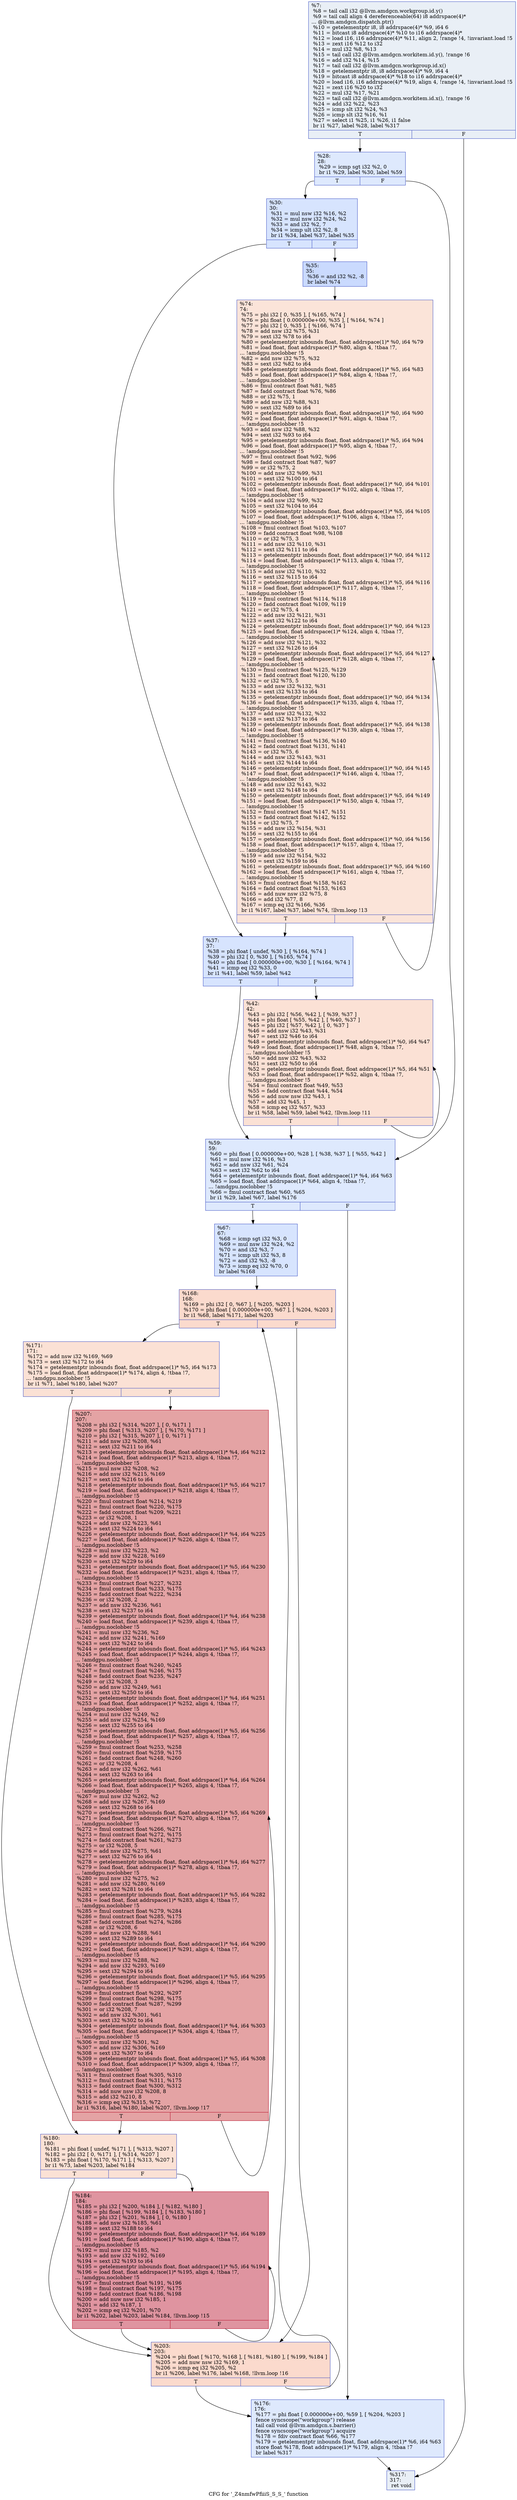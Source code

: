 digraph "CFG for '_Z4nmfwPfiiiS_S_S_' function" {
	label="CFG for '_Z4nmfwPfiiiS_S_S_' function";

	Node0x49634a0 [shape=record,color="#3d50c3ff", style=filled, fillcolor="#cedaeb70",label="{%7:\l  %8 = tail call i32 @llvm.amdgcn.workgroup.id.y()\l  %9 = tail call align 4 dereferenceable(64) i8 addrspace(4)*\l... @llvm.amdgcn.dispatch.ptr()\l  %10 = getelementptr i8, i8 addrspace(4)* %9, i64 6\l  %11 = bitcast i8 addrspace(4)* %10 to i16 addrspace(4)*\l  %12 = load i16, i16 addrspace(4)* %11, align 2, !range !4, !invariant.load !5\l  %13 = zext i16 %12 to i32\l  %14 = mul i32 %8, %13\l  %15 = tail call i32 @llvm.amdgcn.workitem.id.y(), !range !6\l  %16 = add i32 %14, %15\l  %17 = tail call i32 @llvm.amdgcn.workgroup.id.x()\l  %18 = getelementptr i8, i8 addrspace(4)* %9, i64 4\l  %19 = bitcast i8 addrspace(4)* %18 to i16 addrspace(4)*\l  %20 = load i16, i16 addrspace(4)* %19, align 4, !range !4, !invariant.load !5\l  %21 = zext i16 %20 to i32\l  %22 = mul i32 %17, %21\l  %23 = tail call i32 @llvm.amdgcn.workitem.id.x(), !range !6\l  %24 = add i32 %22, %23\l  %25 = icmp slt i32 %24, %3\l  %26 = icmp slt i32 %16, %1\l  %27 = select i1 %25, i1 %26, i1 false\l  br i1 %27, label %28, label %317\l|{<s0>T|<s1>F}}"];
	Node0x49634a0:s0 -> Node0x4966ef0;
	Node0x49634a0:s1 -> Node0x4966f80;
	Node0x4966ef0 [shape=record,color="#3d50c3ff", style=filled, fillcolor="#b5cdfa70",label="{%28:\l28:                                               \l  %29 = icmp sgt i32 %2, 0\l  br i1 %29, label %30, label %59\l|{<s0>T|<s1>F}}"];
	Node0x4966ef0:s0 -> Node0x4967180;
	Node0x4966ef0:s1 -> Node0x49671d0;
	Node0x4967180 [shape=record,color="#3d50c3ff", style=filled, fillcolor="#a5c3fe70",label="{%30:\l30:                                               \l  %31 = mul nsw i32 %16, %2\l  %32 = mul nsw i32 %24, %2\l  %33 = and i32 %2, 7\l  %34 = icmp ult i32 %2, 8\l  br i1 %34, label %37, label %35\l|{<s0>T|<s1>F}}"];
	Node0x4967180:s0 -> Node0x49676d0;
	Node0x4967180:s1 -> Node0x4967720;
	Node0x4967720 [shape=record,color="#3d50c3ff", style=filled, fillcolor="#88abfd70",label="{%35:\l35:                                               \l  %36 = and i32 %2, -8\l  br label %74\l}"];
	Node0x4967720 -> Node0x4967920;
	Node0x49676d0 [shape=record,color="#3d50c3ff", style=filled, fillcolor="#a5c3fe70",label="{%37:\l37:                                               \l  %38 = phi float [ undef, %30 ], [ %164, %74 ]\l  %39 = phi i32 [ 0, %30 ], [ %165, %74 ]\l  %40 = phi float [ 0.000000e+00, %30 ], [ %164, %74 ]\l  %41 = icmp eq i32 %33, 0\l  br i1 %41, label %59, label %42\l|{<s0>T|<s1>F}}"];
	Node0x49676d0:s0 -> Node0x49671d0;
	Node0x49676d0:s1 -> Node0x4968b90;
	Node0x4968b90 [shape=record,color="#3d50c3ff", style=filled, fillcolor="#f7bca170",label="{%42:\l42:                                               \l  %43 = phi i32 [ %56, %42 ], [ %39, %37 ]\l  %44 = phi float [ %55, %42 ], [ %40, %37 ]\l  %45 = phi i32 [ %57, %42 ], [ 0, %37 ]\l  %46 = add nsw i32 %43, %31\l  %47 = sext i32 %46 to i64\l  %48 = getelementptr inbounds float, float addrspace(1)* %0, i64 %47\l  %49 = load float, float addrspace(1)* %48, align 4, !tbaa !7,\l... !amdgpu.noclobber !5\l  %50 = add nsw i32 %43, %32\l  %51 = sext i32 %50 to i64\l  %52 = getelementptr inbounds float, float addrspace(1)* %5, i64 %51\l  %53 = load float, float addrspace(1)* %52, align 4, !tbaa !7,\l... !amdgpu.noclobber !5\l  %54 = fmul contract float %49, %53\l  %55 = fadd contract float %44, %54\l  %56 = add nuw nsw i32 %43, 1\l  %57 = add i32 %45, 1\l  %58 = icmp eq i32 %57, %33\l  br i1 %58, label %59, label %42, !llvm.loop !11\l|{<s0>T|<s1>F}}"];
	Node0x4968b90:s0 -> Node0x49671d0;
	Node0x4968b90:s1 -> Node0x4968b90;
	Node0x49671d0 [shape=record,color="#3d50c3ff", style=filled, fillcolor="#b5cdfa70",label="{%59:\l59:                                               \l  %60 = phi float [ 0.000000e+00, %28 ], [ %38, %37 ], [ %55, %42 ]\l  %61 = mul nsw i32 %16, %3\l  %62 = add nsw i32 %61, %24\l  %63 = sext i32 %62 to i64\l  %64 = getelementptr inbounds float, float addrspace(1)* %4, i64 %63\l  %65 = load float, float addrspace(1)* %64, align 4, !tbaa !7,\l... !amdgpu.noclobber !5\l  %66 = fmul contract float %60, %65\l  br i1 %29, label %67, label %176\l|{<s0>T|<s1>F}}"];
	Node0x49671d0:s0 -> Node0x4967530;
	Node0x49671d0:s1 -> Node0x49675c0;
	Node0x4967530 [shape=record,color="#3d50c3ff", style=filled, fillcolor="#a5c3fe70",label="{%67:\l67:                                               \l  %68 = icmp sgt i32 %3, 0\l  %69 = mul nsw i32 %24, %2\l  %70 = and i32 %3, 7\l  %71 = icmp ult i32 %3, 8\l  %72 = and i32 %3, -8\l  %73 = icmp eq i32 %70, 0\l  br label %168\l}"];
	Node0x4967530 -> Node0x496abb0;
	Node0x4967920 [shape=record,color="#3d50c3ff", style=filled, fillcolor="#f5c1a970",label="{%74:\l74:                                               \l  %75 = phi i32 [ 0, %35 ], [ %165, %74 ]\l  %76 = phi float [ 0.000000e+00, %35 ], [ %164, %74 ]\l  %77 = phi i32 [ 0, %35 ], [ %166, %74 ]\l  %78 = add nsw i32 %75, %31\l  %79 = sext i32 %78 to i64\l  %80 = getelementptr inbounds float, float addrspace(1)* %0, i64 %79\l  %81 = load float, float addrspace(1)* %80, align 4, !tbaa !7,\l... !amdgpu.noclobber !5\l  %82 = add nsw i32 %75, %32\l  %83 = sext i32 %82 to i64\l  %84 = getelementptr inbounds float, float addrspace(1)* %5, i64 %83\l  %85 = load float, float addrspace(1)* %84, align 4, !tbaa !7,\l... !amdgpu.noclobber !5\l  %86 = fmul contract float %81, %85\l  %87 = fadd contract float %76, %86\l  %88 = or i32 %75, 1\l  %89 = add nsw i32 %88, %31\l  %90 = sext i32 %89 to i64\l  %91 = getelementptr inbounds float, float addrspace(1)* %0, i64 %90\l  %92 = load float, float addrspace(1)* %91, align 4, !tbaa !7,\l... !amdgpu.noclobber !5\l  %93 = add nsw i32 %88, %32\l  %94 = sext i32 %93 to i64\l  %95 = getelementptr inbounds float, float addrspace(1)* %5, i64 %94\l  %96 = load float, float addrspace(1)* %95, align 4, !tbaa !7,\l... !amdgpu.noclobber !5\l  %97 = fmul contract float %92, %96\l  %98 = fadd contract float %87, %97\l  %99 = or i32 %75, 2\l  %100 = add nsw i32 %99, %31\l  %101 = sext i32 %100 to i64\l  %102 = getelementptr inbounds float, float addrspace(1)* %0, i64 %101\l  %103 = load float, float addrspace(1)* %102, align 4, !tbaa !7,\l... !amdgpu.noclobber !5\l  %104 = add nsw i32 %99, %32\l  %105 = sext i32 %104 to i64\l  %106 = getelementptr inbounds float, float addrspace(1)* %5, i64 %105\l  %107 = load float, float addrspace(1)* %106, align 4, !tbaa !7,\l... !amdgpu.noclobber !5\l  %108 = fmul contract float %103, %107\l  %109 = fadd contract float %98, %108\l  %110 = or i32 %75, 3\l  %111 = add nsw i32 %110, %31\l  %112 = sext i32 %111 to i64\l  %113 = getelementptr inbounds float, float addrspace(1)* %0, i64 %112\l  %114 = load float, float addrspace(1)* %113, align 4, !tbaa !7,\l... !amdgpu.noclobber !5\l  %115 = add nsw i32 %110, %32\l  %116 = sext i32 %115 to i64\l  %117 = getelementptr inbounds float, float addrspace(1)* %5, i64 %116\l  %118 = load float, float addrspace(1)* %117, align 4, !tbaa !7,\l... !amdgpu.noclobber !5\l  %119 = fmul contract float %114, %118\l  %120 = fadd contract float %109, %119\l  %121 = or i32 %75, 4\l  %122 = add nsw i32 %121, %31\l  %123 = sext i32 %122 to i64\l  %124 = getelementptr inbounds float, float addrspace(1)* %0, i64 %123\l  %125 = load float, float addrspace(1)* %124, align 4, !tbaa !7,\l... !amdgpu.noclobber !5\l  %126 = add nsw i32 %121, %32\l  %127 = sext i32 %126 to i64\l  %128 = getelementptr inbounds float, float addrspace(1)* %5, i64 %127\l  %129 = load float, float addrspace(1)* %128, align 4, !tbaa !7,\l... !amdgpu.noclobber !5\l  %130 = fmul contract float %125, %129\l  %131 = fadd contract float %120, %130\l  %132 = or i32 %75, 5\l  %133 = add nsw i32 %132, %31\l  %134 = sext i32 %133 to i64\l  %135 = getelementptr inbounds float, float addrspace(1)* %0, i64 %134\l  %136 = load float, float addrspace(1)* %135, align 4, !tbaa !7,\l... !amdgpu.noclobber !5\l  %137 = add nsw i32 %132, %32\l  %138 = sext i32 %137 to i64\l  %139 = getelementptr inbounds float, float addrspace(1)* %5, i64 %138\l  %140 = load float, float addrspace(1)* %139, align 4, !tbaa !7,\l... !amdgpu.noclobber !5\l  %141 = fmul contract float %136, %140\l  %142 = fadd contract float %131, %141\l  %143 = or i32 %75, 6\l  %144 = add nsw i32 %143, %31\l  %145 = sext i32 %144 to i64\l  %146 = getelementptr inbounds float, float addrspace(1)* %0, i64 %145\l  %147 = load float, float addrspace(1)* %146, align 4, !tbaa !7,\l... !amdgpu.noclobber !5\l  %148 = add nsw i32 %143, %32\l  %149 = sext i32 %148 to i64\l  %150 = getelementptr inbounds float, float addrspace(1)* %5, i64 %149\l  %151 = load float, float addrspace(1)* %150, align 4, !tbaa !7,\l... !amdgpu.noclobber !5\l  %152 = fmul contract float %147, %151\l  %153 = fadd contract float %142, %152\l  %154 = or i32 %75, 7\l  %155 = add nsw i32 %154, %31\l  %156 = sext i32 %155 to i64\l  %157 = getelementptr inbounds float, float addrspace(1)* %0, i64 %156\l  %158 = load float, float addrspace(1)* %157, align 4, !tbaa !7,\l... !amdgpu.noclobber !5\l  %159 = add nsw i32 %154, %32\l  %160 = sext i32 %159 to i64\l  %161 = getelementptr inbounds float, float addrspace(1)* %5, i64 %160\l  %162 = load float, float addrspace(1)* %161, align 4, !tbaa !7,\l... !amdgpu.noclobber !5\l  %163 = fmul contract float %158, %162\l  %164 = fadd contract float %153, %163\l  %165 = add nuw nsw i32 %75, 8\l  %166 = add i32 %77, 8\l  %167 = icmp eq i32 %166, %36\l  br i1 %167, label %37, label %74, !llvm.loop !13\l|{<s0>T|<s1>F}}"];
	Node0x4967920:s0 -> Node0x49676d0;
	Node0x4967920:s1 -> Node0x4967920;
	Node0x496abb0 [shape=record,color="#3d50c3ff", style=filled, fillcolor="#f7ac8e70",label="{%168:\l168:                                              \l  %169 = phi i32 [ 0, %67 ], [ %205, %203 ]\l  %170 = phi float [ 0.000000e+00, %67 ], [ %204, %203 ]\l  br i1 %68, label %171, label %203\l|{<s0>T|<s1>F}}"];
	Node0x496abb0:s0 -> Node0x496e9e0;
	Node0x496abb0:s1 -> Node0x496e7f0;
	Node0x496e9e0 [shape=record,color="#3d50c3ff", style=filled, fillcolor="#f7bca170",label="{%171:\l171:                                              \l  %172 = add nsw i32 %169, %69\l  %173 = sext i32 %172 to i64\l  %174 = getelementptr inbounds float, float addrspace(1)* %5, i64 %173\l  %175 = load float, float addrspace(1)* %174, align 4, !tbaa !7,\l... !amdgpu.noclobber !5\l  br i1 %71, label %180, label %207\l|{<s0>T|<s1>F}}"];
	Node0x496e9e0:s0 -> Node0x496ed30;
	Node0x496e9e0:s1 -> Node0x496edc0;
	Node0x49675c0 [shape=record,color="#3d50c3ff", style=filled, fillcolor="#b5cdfa70",label="{%176:\l176:                                              \l  %177 = phi float [ 0.000000e+00, %59 ], [ %204, %203 ]\l  fence syncscope(\"workgroup\") release\l  tail call void @llvm.amdgcn.s.barrier()\l  fence syncscope(\"workgroup\") acquire\l  %178 = fdiv contract float %66, %177\l  %179 = getelementptr inbounds float, float addrspace(1)* %6, i64 %63\l  store float %178, float addrspace(1)* %179, align 4, !tbaa !7\l  br label %317\l}"];
	Node0x49675c0 -> Node0x4966f80;
	Node0x496ed30 [shape=record,color="#3d50c3ff", style=filled, fillcolor="#f7bca170",label="{%180:\l180:                                              \l  %181 = phi float [ undef, %171 ], [ %313, %207 ]\l  %182 = phi i32 [ 0, %171 ], [ %314, %207 ]\l  %183 = phi float [ %170, %171 ], [ %313, %207 ]\l  br i1 %73, label %203, label %184\l|{<s0>T|<s1>F}}"];
	Node0x496ed30:s0 -> Node0x496e7f0;
	Node0x496ed30:s1 -> Node0x496f700;
	Node0x496f700 [shape=record,color="#b70d28ff", style=filled, fillcolor="#b70d2870",label="{%184:\l184:                                              \l  %185 = phi i32 [ %200, %184 ], [ %182, %180 ]\l  %186 = phi float [ %199, %184 ], [ %183, %180 ]\l  %187 = phi i32 [ %201, %184 ], [ 0, %180 ]\l  %188 = add nsw i32 %185, %61\l  %189 = sext i32 %188 to i64\l  %190 = getelementptr inbounds float, float addrspace(1)* %4, i64 %189\l  %191 = load float, float addrspace(1)* %190, align 4, !tbaa !7,\l... !amdgpu.noclobber !5\l  %192 = mul nsw i32 %185, %2\l  %193 = add nsw i32 %192, %169\l  %194 = sext i32 %193 to i64\l  %195 = getelementptr inbounds float, float addrspace(1)* %5, i64 %194\l  %196 = load float, float addrspace(1)* %195, align 4, !tbaa !7,\l... !amdgpu.noclobber !5\l  %197 = fmul contract float %191, %196\l  %198 = fmul contract float %197, %175\l  %199 = fadd contract float %186, %198\l  %200 = add nuw nsw i32 %185, 1\l  %201 = add i32 %187, 1\l  %202 = icmp eq i32 %201, %70\l  br i1 %202, label %203, label %184, !llvm.loop !15\l|{<s0>T|<s1>F}}"];
	Node0x496f700:s0 -> Node0x496e7f0;
	Node0x496f700:s1 -> Node0x496f700;
	Node0x496e7f0 [shape=record,color="#3d50c3ff", style=filled, fillcolor="#f7ac8e70",label="{%203:\l203:                                              \l  %204 = phi float [ %170, %168 ], [ %181, %180 ], [ %199, %184 ]\l  %205 = add nuw nsw i32 %169, 1\l  %206 = icmp eq i32 %205, %2\l  br i1 %206, label %176, label %168, !llvm.loop !16\l|{<s0>T|<s1>F}}"];
	Node0x496e7f0:s0 -> Node0x49675c0;
	Node0x496e7f0:s1 -> Node0x496abb0;
	Node0x496edc0 [shape=record,color="#b70d28ff", style=filled, fillcolor="#c32e3170",label="{%207:\l207:                                              \l  %208 = phi i32 [ %314, %207 ], [ 0, %171 ]\l  %209 = phi float [ %313, %207 ], [ %170, %171 ]\l  %210 = phi i32 [ %315, %207 ], [ 0, %171 ]\l  %211 = add nsw i32 %208, %61\l  %212 = sext i32 %211 to i64\l  %213 = getelementptr inbounds float, float addrspace(1)* %4, i64 %212\l  %214 = load float, float addrspace(1)* %213, align 4, !tbaa !7,\l... !amdgpu.noclobber !5\l  %215 = mul nsw i32 %208, %2\l  %216 = add nsw i32 %215, %169\l  %217 = sext i32 %216 to i64\l  %218 = getelementptr inbounds float, float addrspace(1)* %5, i64 %217\l  %219 = load float, float addrspace(1)* %218, align 4, !tbaa !7,\l... !amdgpu.noclobber !5\l  %220 = fmul contract float %214, %219\l  %221 = fmul contract float %220, %175\l  %222 = fadd contract float %209, %221\l  %223 = or i32 %208, 1\l  %224 = add nsw i32 %223, %61\l  %225 = sext i32 %224 to i64\l  %226 = getelementptr inbounds float, float addrspace(1)* %4, i64 %225\l  %227 = load float, float addrspace(1)* %226, align 4, !tbaa !7,\l... !amdgpu.noclobber !5\l  %228 = mul nsw i32 %223, %2\l  %229 = add nsw i32 %228, %169\l  %230 = sext i32 %229 to i64\l  %231 = getelementptr inbounds float, float addrspace(1)* %5, i64 %230\l  %232 = load float, float addrspace(1)* %231, align 4, !tbaa !7,\l... !amdgpu.noclobber !5\l  %233 = fmul contract float %227, %232\l  %234 = fmul contract float %233, %175\l  %235 = fadd contract float %222, %234\l  %236 = or i32 %208, 2\l  %237 = add nsw i32 %236, %61\l  %238 = sext i32 %237 to i64\l  %239 = getelementptr inbounds float, float addrspace(1)* %4, i64 %238\l  %240 = load float, float addrspace(1)* %239, align 4, !tbaa !7,\l... !amdgpu.noclobber !5\l  %241 = mul nsw i32 %236, %2\l  %242 = add nsw i32 %241, %169\l  %243 = sext i32 %242 to i64\l  %244 = getelementptr inbounds float, float addrspace(1)* %5, i64 %243\l  %245 = load float, float addrspace(1)* %244, align 4, !tbaa !7,\l... !amdgpu.noclobber !5\l  %246 = fmul contract float %240, %245\l  %247 = fmul contract float %246, %175\l  %248 = fadd contract float %235, %247\l  %249 = or i32 %208, 3\l  %250 = add nsw i32 %249, %61\l  %251 = sext i32 %250 to i64\l  %252 = getelementptr inbounds float, float addrspace(1)* %4, i64 %251\l  %253 = load float, float addrspace(1)* %252, align 4, !tbaa !7,\l... !amdgpu.noclobber !5\l  %254 = mul nsw i32 %249, %2\l  %255 = add nsw i32 %254, %169\l  %256 = sext i32 %255 to i64\l  %257 = getelementptr inbounds float, float addrspace(1)* %5, i64 %256\l  %258 = load float, float addrspace(1)* %257, align 4, !tbaa !7,\l... !amdgpu.noclobber !5\l  %259 = fmul contract float %253, %258\l  %260 = fmul contract float %259, %175\l  %261 = fadd contract float %248, %260\l  %262 = or i32 %208, 4\l  %263 = add nsw i32 %262, %61\l  %264 = sext i32 %263 to i64\l  %265 = getelementptr inbounds float, float addrspace(1)* %4, i64 %264\l  %266 = load float, float addrspace(1)* %265, align 4, !tbaa !7,\l... !amdgpu.noclobber !5\l  %267 = mul nsw i32 %262, %2\l  %268 = add nsw i32 %267, %169\l  %269 = sext i32 %268 to i64\l  %270 = getelementptr inbounds float, float addrspace(1)* %5, i64 %269\l  %271 = load float, float addrspace(1)* %270, align 4, !tbaa !7,\l... !amdgpu.noclobber !5\l  %272 = fmul contract float %266, %271\l  %273 = fmul contract float %272, %175\l  %274 = fadd contract float %261, %273\l  %275 = or i32 %208, 5\l  %276 = add nsw i32 %275, %61\l  %277 = sext i32 %276 to i64\l  %278 = getelementptr inbounds float, float addrspace(1)* %4, i64 %277\l  %279 = load float, float addrspace(1)* %278, align 4, !tbaa !7,\l... !amdgpu.noclobber !5\l  %280 = mul nsw i32 %275, %2\l  %281 = add nsw i32 %280, %169\l  %282 = sext i32 %281 to i64\l  %283 = getelementptr inbounds float, float addrspace(1)* %5, i64 %282\l  %284 = load float, float addrspace(1)* %283, align 4, !tbaa !7,\l... !amdgpu.noclobber !5\l  %285 = fmul contract float %279, %284\l  %286 = fmul contract float %285, %175\l  %287 = fadd contract float %274, %286\l  %288 = or i32 %208, 6\l  %289 = add nsw i32 %288, %61\l  %290 = sext i32 %289 to i64\l  %291 = getelementptr inbounds float, float addrspace(1)* %4, i64 %290\l  %292 = load float, float addrspace(1)* %291, align 4, !tbaa !7,\l... !amdgpu.noclobber !5\l  %293 = mul nsw i32 %288, %2\l  %294 = add nsw i32 %293, %169\l  %295 = sext i32 %294 to i64\l  %296 = getelementptr inbounds float, float addrspace(1)* %5, i64 %295\l  %297 = load float, float addrspace(1)* %296, align 4, !tbaa !7,\l... !amdgpu.noclobber !5\l  %298 = fmul contract float %292, %297\l  %299 = fmul contract float %298, %175\l  %300 = fadd contract float %287, %299\l  %301 = or i32 %208, 7\l  %302 = add nsw i32 %301, %61\l  %303 = sext i32 %302 to i64\l  %304 = getelementptr inbounds float, float addrspace(1)* %4, i64 %303\l  %305 = load float, float addrspace(1)* %304, align 4, !tbaa !7,\l... !amdgpu.noclobber !5\l  %306 = mul nsw i32 %301, %2\l  %307 = add nsw i32 %306, %169\l  %308 = sext i32 %307 to i64\l  %309 = getelementptr inbounds float, float addrspace(1)* %5, i64 %308\l  %310 = load float, float addrspace(1)* %309, align 4, !tbaa !7,\l... !amdgpu.noclobber !5\l  %311 = fmul contract float %305, %310\l  %312 = fmul contract float %311, %175\l  %313 = fadd contract float %300, %312\l  %314 = add nuw nsw i32 %208, 8\l  %315 = add i32 %210, 8\l  %316 = icmp eq i32 %315, %72\l  br i1 %316, label %180, label %207, !llvm.loop !17\l|{<s0>T|<s1>F}}"];
	Node0x496edc0:s0 -> Node0x496ed30;
	Node0x496edc0:s1 -> Node0x496edc0;
	Node0x4966f80 [shape=record,color="#3d50c3ff", style=filled, fillcolor="#cedaeb70",label="{%317:\l317:                                              \l  ret void\l}"];
}
